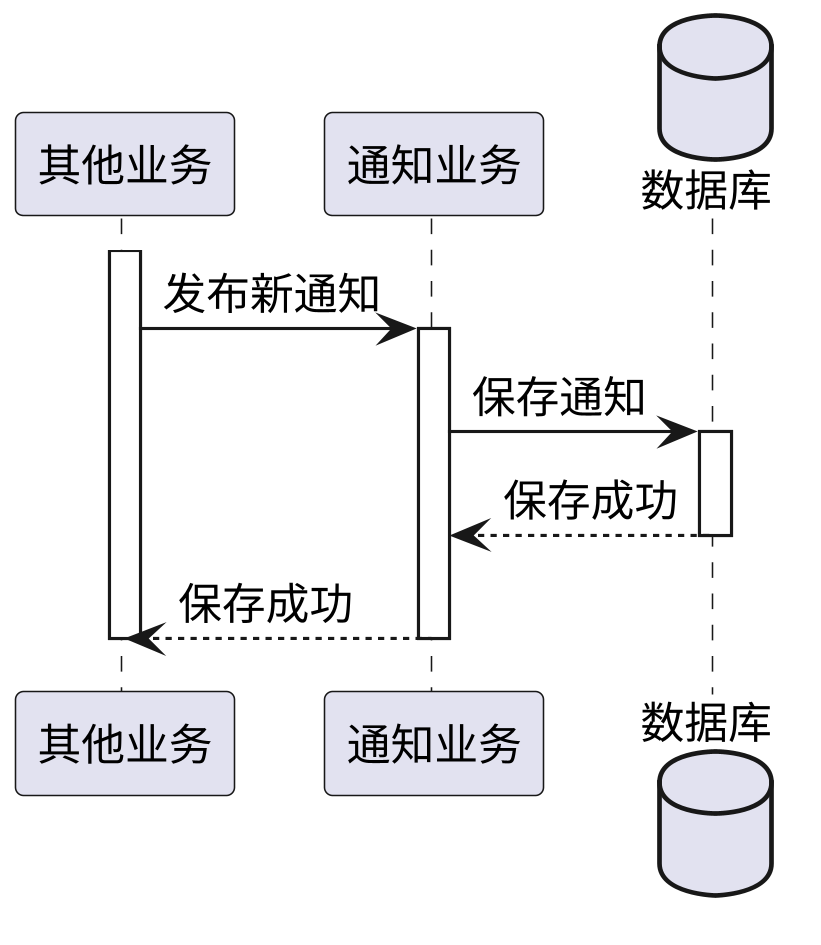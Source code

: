 @startuml
skinparam shadowing false
skinparam defaultFontName xfonts-wqy
skinparam defaultFontName times
skinparam dpi 300
skinparam activity  {
    DiamondFontSize 14
    ArrowFontSize 14
    FontSize 14
}

participant 其他业务 as OtherServer
participant 通知业务 as NotificationService
database 数据库 as DB

activate OtherServer
OtherServer -> NotificationService ++: 发布新通知
NotificationService -> DB++: 保存通知
return 保存成功
return 保存成功
deactivate OtherServer
@enduml